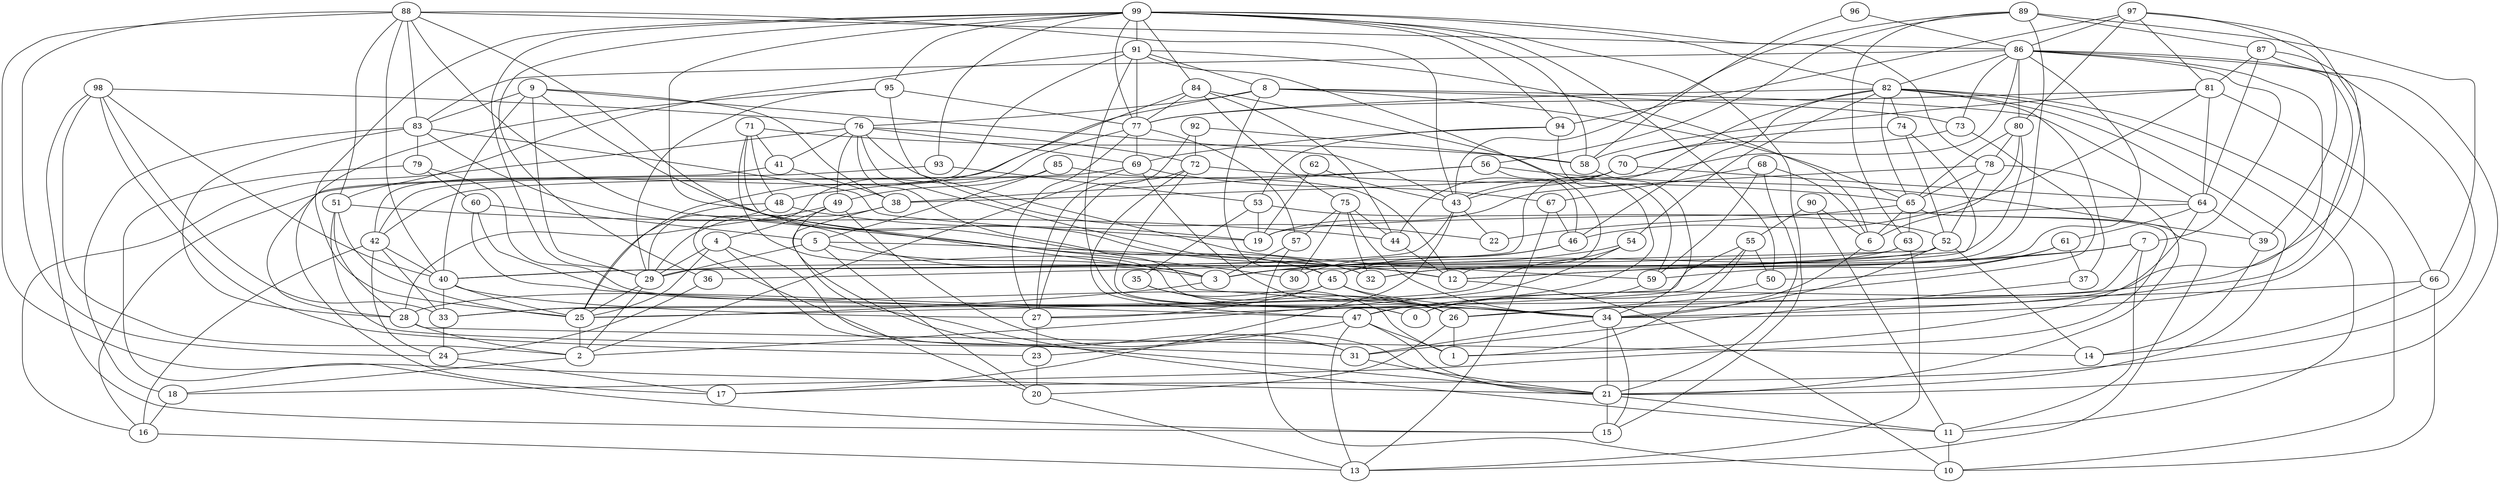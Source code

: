 digraph GG_graph {

subgraph G_graph {
edge [color = black]
"48" -> "19" [dir = none]
"68" -> "59" [dir = none]
"68" -> "67" [dir = none]
"41" -> "17" [dir = none]
"41" -> "38" [dir = none]
"89" -> "66" [dir = none]
"89" -> "45" [dir = none]
"89" -> "43" [dir = none]
"71" -> "58" [dir = none]
"71" -> "34" [dir = none]
"71" -> "3" [dir = none]
"71" -> "48" [dir = none]
"5" -> "12" [dir = none]
"5" -> "20" [dir = none]
"76" -> "72" [dir = none]
"76" -> "22" [dir = none]
"76" -> "69" [dir = none]
"76" -> "16" [dir = none]
"76" -> "41" [dir = none]
"76" -> "49" [dir = none]
"49" -> "4" [dir = none]
"49" -> "28" [dir = none]
"73" -> "70" [dir = none]
"73" -> "26" [dir = none]
"18" -> "16" [dir = none]
"24" -> "17" [dir = none]
"54" -> "2" [dir = none]
"82" -> "40" [dir = none]
"82" -> "46" [dir = none]
"82" -> "77" [dir = none]
"82" -> "10" [dir = none]
"82" -> "11" [dir = none]
"82" -> "37" [dir = none]
"82" -> "21" [dir = none]
"82" -> "54" [dir = none]
"90" -> "55" [dir = none]
"90" -> "6" [dir = none]
"90" -> "11" [dir = none]
"11" -> "10" [dir = none]
"62" -> "19" [dir = none]
"62" -> "43" [dir = none]
"55" -> "1" [dir = none]
"55" -> "27" [dir = none]
"55" -> "50" [dir = none]
"60" -> "26" [dir = none]
"60" -> "5" [dir = none]
"9" -> "12" [dir = none]
"9" -> "38" [dir = none]
"40" -> "25" [dir = none]
"35" -> "26" [dir = none]
"35" -> "1" [dir = none]
"8" -> "76" [dir = none]
"8" -> "42" [dir = none]
"83" -> "18" [dir = none]
"42" -> "24" [dir = none]
"42" -> "40" [dir = none]
"42" -> "33" [dir = none]
"42" -> "16" [dir = none]
"80" -> "78" [dir = none]
"80" -> "65" [dir = none]
"80" -> "3" [dir = none]
"12" -> "10" [dir = none]
"52" -> "29" [dir = none]
"52" -> "14" [dir = none]
"52" -> "34" [dir = none]
"52" -> "36" [dir = none]
"47" -> "23" [dir = none]
"47" -> "21" [dir = none]
"96" -> "86" [dir = none]
"96" -> "58" [dir = none]
"43" -> "22" [dir = none]
"63" -> "40" [dir = none]
"63" -> "32" [dir = none]
"63" -> "13" [dir = none]
"78" -> "19" [dir = none]
"78" -> "52" [dir = none]
"78" -> "65" [dir = none]
"78" -> "21" [dir = none]
"23" -> "20" [dir = none]
"85" -> "49" [dir = none]
"85" -> "12" [dir = none]
"26" -> "20" [dir = none]
"26" -> "1" [dir = none]
"21" -> "15" [dir = none]
"25" -> "2" [dir = none]
"4" -> "25" [dir = none]
"51" -> "44" [dir = none]
"51" -> "31" [dir = none]
"34" -> "31" [dir = none]
"64" -> "39" [dir = none]
"64" -> "61" [dir = none]
"64" -> "19" [dir = none]
"97" -> "0" [dir = none]
"97" -> "80" [dir = none]
"97" -> "94" [dir = none]
"97" -> "81" [dir = none]
"97" -> "39" [dir = none]
"86" -> "83" [dir = none]
"86" -> "34" [dir = none]
"86" -> "80" [dir = none]
"86" -> "26" [dir = none]
"86" -> "82" [dir = none]
"86" -> "43" [dir = none]
"86" -> "17" [dir = none]
"20" -> "13" [dir = none]
"53" -> "19" [dir = none]
"72" -> "27" [dir = none]
"72" -> "65" [dir = none]
"72" -> "0" [dir = none]
"7" -> "33" [dir = none]
"7" -> "3" [dir = none]
"7" -> "12" [dir = none]
"65" -> "6" [dir = none]
"87" -> "34" [dir = none]
"87" -> "81" [dir = none]
"92" -> "58" [dir = none]
"92" -> "72" [dir = none]
"50" -> "47" [dir = none]
"67" -> "13" [dir = none]
"59" -> "0" [dir = none]
"91" -> "8" [dir = none]
"91" -> "51" [dir = none]
"91" -> "6" [dir = none]
"91" -> "12" [dir = none]
"91" -> "42" [dir = none]
"91" -> "77" [dir = none]
"46" -> "30" [dir = none]
"37" -> "31" [dir = none]
"77" -> "69" [dir = none]
"77" -> "57" [dir = none]
"77" -> "20" [dir = none]
"77" -> "27" [dir = none]
"95" -> "29" [dir = none]
"95" -> "59" [dir = none]
"95" -> "77" [dir = none]
"69" -> "26" [dir = none]
"69" -> "67" [dir = none]
"69" -> "2" [dir = none]
"81" -> "77" [dir = none]
"81" -> "64" [dir = none]
"70" -> "64" [dir = none]
"70" -> "44" [dir = none]
"70" -> "38" [dir = none]
"66" -> "10" [dir = none]
"93" -> "53" [dir = none]
"84" -> "47" [dir = none]
"84" -> "75" [dir = none]
"84" -> "44" [dir = none]
"79" -> "34" [dir = none]
"79" -> "60" [dir = none]
"79" -> "15" [dir = none]
"56" -> "38" [dir = none]
"56" -> "39" [dir = none]
"56" -> "46" [dir = none]
"99" -> "93" [dir = none]
"99" -> "94" [dir = none]
"99" -> "25" [dir = none]
"99" -> "77" [dir = none]
"99" -> "91" [dir = none]
"99" -> "29" [dir = none]
"99" -> "78" [dir = none]
"99" -> "84" [dir = none]
"99" -> "58" [dir = none]
"99" -> "36" [dir = none]
"99" -> "30" [dir = none]
"99" -> "95" [dir = none]
"29" -> "2" [dir = none]
"74" -> "70" [dir = none]
"74" -> "12" [dir = none]
"16" -> "13" [dir = none]
"6" -> "34" [dir = none]
"98" -> "15" [dir = none]
"98" -> "23" [dir = none]
"98" -> "2" [dir = none]
"98" -> "76" [dir = none]
"98" -> "33" [dir = none]
"28" -> "14" [dir = none]
"88" -> "24" [dir = none]
"88" -> "43" [dir = none]
"88" -> "86" [dir = none]
"88" -> "40" [dir = none]
"88" -> "32" [dir = none]
"88" -> "45" [dir = none]
"88" -> "83" [dir = none]
"31" -> "21" [dir = none]
"45" -> "26" [dir = none]
"45" -> "27" [dir = none]
"45" -> "28" [dir = none]
"57" -> "3" [dir = none]
"39" -> "14" [dir = none]
"75" -> "32" [dir = none]
"75" -> "44" [dir = none]
"75" -> "57" [dir = none]
"94" -> "59" [dir = none]
"94" -> "53" [dir = none]
"38" -> "11" [dir = none]
"38" -> "29" [dir = none]
"61" -> "59" [dir = none]
"43" -> "40" [dir = none]
"49" -> "21" [dir = none]
"51" -> "25" [dir = none]
"34" -> "21" [dir = none]
"9" -> "29" [dir = none]
"9" -> "43" [dir = none]
"58" -> "34" [dir = none]
"47" -> "1" [dir = none]
"54" -> "33" [dir = none]
"64" -> "1" [dir = none]
"4" -> "29" [dir = none]
"65" -> "18" [dir = none]
"51" -> "28" [dir = none]
"93" -> "16" [dir = none]
"44" -> "12" [dir = none]
"70" -> "43" [dir = none]
"81" -> "58" [dir = none]
"53" -> "35" [dir = none]
"75" -> "34" [dir = none]
"94" -> "69" [dir = none]
"57" -> "10" [dir = none]
"83" -> "79" [dir = none]
"74" -> "52" [dir = none]
"45" -> "34" [dir = none]
"33" -> "24" [dir = none]
"60" -> "47" [dir = none]
"2" -> "18" [dir = none]
"66" -> "26" [dir = none]
"84" -> "77" [dir = none]
"43" -> "17" [dir = none]
"95" -> "28" [dir = none]
"69" -> "42" [dir = none]
"47" -> "13" [dir = none]
"83" -> "28" [dir = none]
"87" -> "21" [dir = none]
"82" -> "65" [dir = none]
"98" -> "40" [dir = none]
"28" -> "2" [dir = none]
"61" -> "37" [dir = none]
"99" -> "50" [dir = none]
"85" -> "5" [dir = none]
"89" -> "56" [dir = none]
"36" -> "24" [dir = none]
"86" -> "73" [dir = none]
"3" -> "25" [dir = none]
"46" -> "45" [dir = none]
"7" -> "11" [dir = none]
"76" -> "34" [dir = none]
"97" -> "86" [dir = none]
"75" -> "30" [dir = none]
"99" -> "82" [dir = none]
"5" -> "3" [dir = none]
"65" -> "13" [dir = none]
"87" -> "64" [dir = none]
"40" -> "27" [dir = none]
"65" -> "22" [dir = none]
"89" -> "63" [dir = none]
"91" -> "0" [dir = none]
"21" -> "11" [dir = none]
"89" -> "87" [dir = none]
"83" -> "19" [dir = none]
"86" -> "32" [dir = none]
"8" -> "65" [dir = none]
"55" -> "25" [dir = none]
"71" -> "41" [dir = none]
"8" -> "45" [dir = none]
"4" -> "31" [dir = none]
"81" -> "66" [dir = none]
"88" -> "21" [dir = none]
"80" -> "6" [dir = none]
"68" -> "21" [dir = none]
"65" -> "63" [dir = none]
"84" -> "25" [dir = none]
"88" -> "51" [dir = none]
"67" -> "46" [dir = none]
"99" -> "15" [dir = none]
"49" -> "31" [dir = none]
"86" -> "7" [dir = none]
"40" -> "33" [dir = none]
"83" -> "3" [dir = none]
"68" -> "6" [dir = none]
"56" -> "48" [dir = none]
"53" -> "52" [dir = none]
"66" -> "14" [dir = none]
"8" -> "73" [dir = none]
"27" -> "23" [dir = none]
"92" -> "27" [dir = none]
"76" -> "32" [dir = none]
"48" -> "25" [dir = none]
"48" -> "29" [dir = none]
"61" -> "50" [dir = none]
"72" -> "47" [dir = none]
"82" -> "74" [dir = none]
"9" -> "40" [dir = none]
"54" -> "3" [dir = none]
"8" -> "64" [dir = none]
"29" -> "25" [dir = none]
"4" -> "21" [dir = none]
"34" -> "15" [dir = none]
"5" -> "29" [dir = none]
"9" -> "83" [dir = none]
"81" -> "46" [dir = none]
}

}
